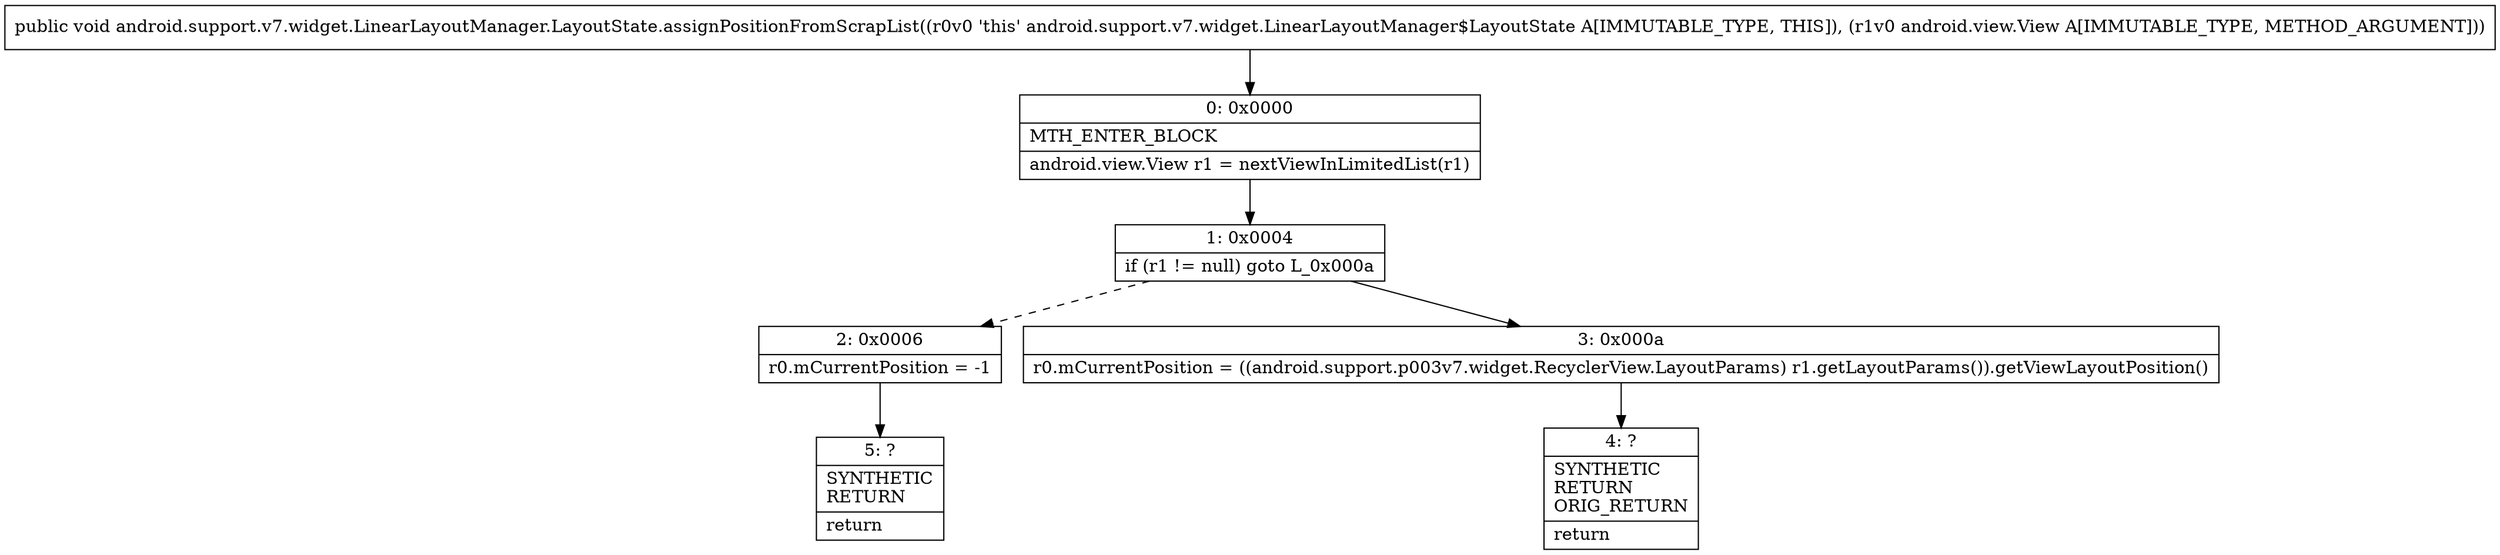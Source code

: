 digraph "CFG forandroid.support.v7.widget.LinearLayoutManager.LayoutState.assignPositionFromScrapList(Landroid\/view\/View;)V" {
Node_0 [shape=record,label="{0\:\ 0x0000|MTH_ENTER_BLOCK\l|android.view.View r1 = nextViewInLimitedList(r1)\l}"];
Node_1 [shape=record,label="{1\:\ 0x0004|if (r1 != null) goto L_0x000a\l}"];
Node_2 [shape=record,label="{2\:\ 0x0006|r0.mCurrentPosition = \-1\l}"];
Node_3 [shape=record,label="{3\:\ 0x000a|r0.mCurrentPosition = ((android.support.p003v7.widget.RecyclerView.LayoutParams) r1.getLayoutParams()).getViewLayoutPosition()\l}"];
Node_4 [shape=record,label="{4\:\ ?|SYNTHETIC\lRETURN\lORIG_RETURN\l|return\l}"];
Node_5 [shape=record,label="{5\:\ ?|SYNTHETIC\lRETURN\l|return\l}"];
MethodNode[shape=record,label="{public void android.support.v7.widget.LinearLayoutManager.LayoutState.assignPositionFromScrapList((r0v0 'this' android.support.v7.widget.LinearLayoutManager$LayoutState A[IMMUTABLE_TYPE, THIS]), (r1v0 android.view.View A[IMMUTABLE_TYPE, METHOD_ARGUMENT])) }"];
MethodNode -> Node_0;
Node_0 -> Node_1;
Node_1 -> Node_2[style=dashed];
Node_1 -> Node_3;
Node_2 -> Node_5;
Node_3 -> Node_4;
}

